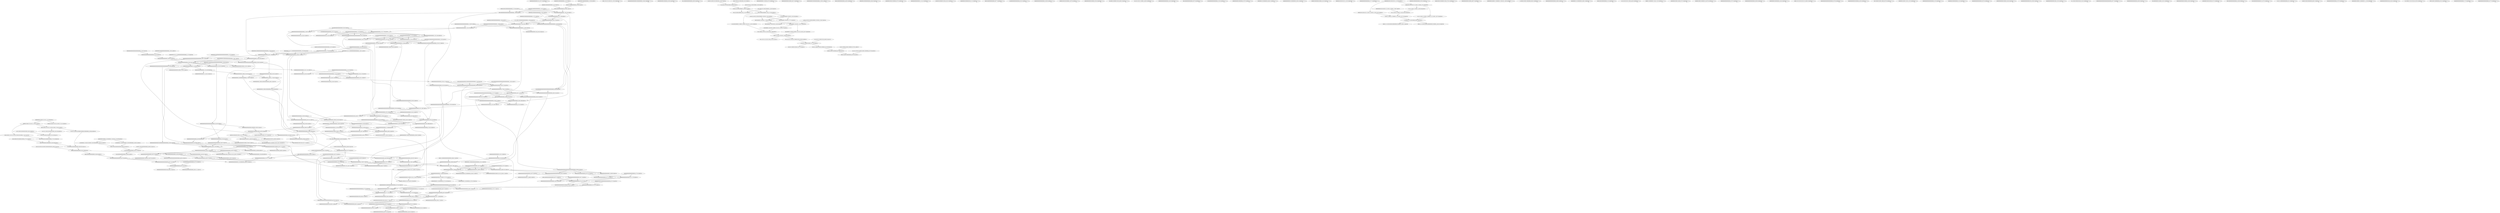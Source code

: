digraph G {
    "00000000000000001101_53-72:18-LEN:20" -> "00000000000000001101_53-72:18-LEN:20";
    "1001010100010010000010000000000000_26-60:20-LEN:34" -> "00000100000000000000_42-61:309-LEN:20";
    "00000000000000000000000_48-71:33-LEN:23" -> "0000000000000000000000000000_53-81:38-LEN:28";
    "00000000000000000000000_48-71:33-LEN:23" -> "000000000000000000000_53-73:1274-LEN:21";
    "000000000000011000000000000000_27-56:270-LEN:30" -> "00110000000000000000000_38-60:290-LEN:23";
    "00000000000000000000_38-57:940-LEN:20" -> "00000000000000000000_39-58:961-LEN:20";
    "00011101101110010101_13-33:19-LEN:20" -> "00011101101110010101_13-33:19-LEN:20";
    "00000000000000000000_37-56:884-LEN:20" -> "00000000000000000000_38-57:940-LEN:20";
    "00000000000000000000_37-56:884-LEN:20" -> "0000000000000000000000000_38-63:34-LEN:25";
    "0010000000000000000000_45-67:20-LEN:22" -> "000000000000000000000000000000_48-78:52-LEN:30";
    "0010000000000000000000_45-67:20-LEN:22" -> "000000000000000000011_48-69:34-LEN:21";
    "000000000100000000000000000000000000_1-37:55-LEN:36" -> "00000000000000000000_19-38:1825-LEN:20";
    "000000000100000000000000000000000000_1-37:55-LEN:36" -> "00000000000000000000000000000000000000_19-57:24-LEN:38";
    "0000000010000000000000000_1-26:22-LEN:25" -> "00100000000000000000000000000000000000_8-46:46-LEN:38";
    "0000000010000000000000000_1-26:22-LEN:25" -> "00100000000000000000_8-27:1183-LEN:20";
    "100000000000000000100000000000_10-39:22-LEN:30" -> "100000000000000000100000000000_10-39:22-LEN:30";
    "000000000110000000000000000000_31-61:19-LEN:30" -> "0000000000000000000000000_42-67:36-LEN:25";
    "00000000000010000000_20-39:24-LEN:20" -> "00000000000010000000_20-39:24-LEN:20";
    "000000000000011000010000000000_26-56:47-LEN:30" -> "001100001000000000000_38-58:329-LEN:21";
    "10000000000000000000_10-29:1407-LEN:20" -> "0000000000000000000000000000_11-39:42-LEN:28";
    "10000000000000000000_10-29:1407-LEN:20" -> "00000000000000000000_11-30:1793-LEN:20";
    "001100000000000000000_38-59:18-LEN:21" -> "001100000000000000000_38-59:18-LEN:21";
    "0000000000000000000000000000_47-75:26-LEN:28" -> "00000000000000000000_57-76:1450-LEN:20";
    "0000000000000000000000000000_47-75:26-LEN:28" -> "00000000000000000000_57-77:107-LEN:20";
    "0101011000010100011000000_53-78:21-LEN:25" -> "10000101000110000000_60-79:395-LEN:20";
    "000000000000011101000_54-75:18-LEN:21" -> "000000000000011101000_54-75:18-LEN:21";
    "00000000000000000000000000000_20-49:27-LEN:29" -> "000000000000000000000_31-52:20-LEN:21";
    "00000000000000000000000000000_20-49:27-LEN:29" -> "00000000000000000000_31-50:1087-LEN:20";
    "0000000100000000000000_2-24:19-LEN:22" -> "00001000000000000000_6-25:951-LEN:20";
    "00000000000000100000_28-47:18-LEN:20" -> "00000000000000100000_28-47:18-LEN:20";
    "100000000000100000000000000_10-36:21-LEN:27" -> "100000000000100000000000000_10-36:21-LEN:27";
    "00010000000000000000000000000000_7-39:50-LEN:32" -> "0000000000000000000000000_20-45:38-LEN:25";
    "00010000000000000000000000000000_7-39:50-LEN:32" -> "0000000000000000000110000_20-45:24-LEN:25";
    "000000000000000000000000000000_20-50:23-LEN:30" -> "00000000000000000000_32-51:1087-LEN:20";
    "00001000000000000000_44-63:18-LEN:20" -> "00001000000000000000_44-63:18-LEN:20";
    "00000000000000000000_33-52:1089-LEN:20" -> "00000000000000000000_34-53:940-LEN:20";
    "00000000000000000000_33-52:1089-LEN:20" -> "00000000000000000001000_34-56:177-LEN:23";
    "00000000010000000000000000000000000000_1-39:40-LEN:38" -> "00000000000000000001_21-40:692-LEN:20";
    "00000000010000000000000000000000000000_1-39:40-LEN:38" -> "00000000000000000000000000000000000000_21-59:40-LEN:38";
    "00000000010000000000000000000000000000_1-39:40-LEN:38" -> "00000000000000000000_21-40:1241-LEN:20";
    "00000000010000000000000000000000000000_1-39:40-LEN:38" -> "000000000000000000010000_21-45:21-LEN:24";
    "0000000010000000000000_26-48:19-LEN:22" -> "0000000010000000000000_26-48:19-LEN:22";
    "000010000000000000000_43-64:36-LEN:21" -> "0010000000000000000000_45-67:64-LEN:22";
    "00000000000000000000000000000000000000_36-74:34-LEN:38" -> "00000000000000000000_56-75:1508-LEN:20";
    "00000000000000000000000000000000000000_36-74:34-LEN:38" -> "0000000000000000000000000_56-81:19-LEN:25";
    "0101100011011000100000011_4-29:19-LEN:25" -> "001101100010000001100_11-32:20-LEN:21";
    "0101100011011000100000011_4-29:19-LEN:25" -> "0011011000100000011100_11-32:335-LEN:22";
    "000101000111011011110010101000_7-36:187-LEN:30" -> "10110111100101010000010000001000000000_18-56:40-LEN:38";
    "000101000111011011110010101000_7-36:187-LEN:30" -> "10110111100101010001001000_18-43:184-LEN:26";
    "1000000001000101000000_53-75:18-LEN:22" -> "1000000001000101000000_53-75:18-LEN:22";
    "00000000000000000000_49-68:1322-LEN:20" -> "00000000000000000001_50-69:30-LEN:20";
    "00000000000000000000_49-68:1322-LEN:20" -> "000000000000000000000_50-70:1275-LEN:21";
    "00000000000000000000_49-68:1322-LEN:20" -> "0000000000000000000000000000000_50-81:43-LEN:31";
    "0000000000000000000000000_35-60:78-LEN:25" -> "00000000000000000001000000_42-67:157-LEN:26";
    "0000000000000000000000000_35-60:78-LEN:25" -> "00000000000000000000_42-61:1197-LEN:20";
    "00000000000000000011_21-41:18-LEN:20" -> "00000000000000000011_21-41:18-LEN:20";
    "000000100000000100010_47-67:225-LEN:21" -> "00001000000001000100_49-68:18-LEN:20";
    "000000100000000100010_47-67:225-LEN:21" -> "00001000000001000101_49-68:204-LEN:20";
    "00000000000000000000_60-79:1123-LEN:20" -> "00000000000000000000_61-81:25-LEN:20";
    "00000000000000000000_60-79:1123-LEN:20" -> "000000000000000000010_61-81:21-LEN:21";
    "00000000000000000000_60-79:1123-LEN:20" -> "00000000000000000000_61-80:1111-LEN:20";
    "010001001000000110010_61-81:18-LEN:21" -> "010001001000000110010_61-81:18-LEN:21";
    "00000000000000000000_19-38:1825-LEN:20" -> "00000000000000000000000000000000000000_20-58:23-LEN:38";
    "00000000000000000000_19-38:1825-LEN:20" -> "00000000000000000000_20-39:1941-LEN:20";
    "00000000000000000000000000000000000000_30-68:23-LEN:38" -> "00000000000000000001_50-69:30-LEN:20";
    "00000000000000000000000000000000000000_30-68:23-LEN:38" -> "000000000000000000000_50-70:1275-LEN:21";
    "00000000000000000000000000000000000000_30-68:23-LEN:38" -> "0000000000000000000000000000000_50-81:43-LEN:31";
    "000000000100000000100_1-21:18-LEN:21" -> "000000000100000000100_1-21:18-LEN:21";
    "00000000000000000001_21-40:692-LEN:20" -> "000000000000000000100000_22-45:22-LEN:24";
    "00000000000000000001_21-40:692-LEN:20" -> "00000000000000000010000000000000000000_22-60:24-LEN:38";
    "00000000000000000001_21-40:692-LEN:20" -> "00000000000000000011_22-41:635-LEN:20";
    "00000000000000000000_47-67:70-LEN:20" -> "000000000000000000000000000000000_48-81:79-LEN:33";
    "00000000000000000000_47-67:70-LEN:20" -> "000000000000000000011101_48-72:23-LEN:24";
    "00000000000000000000_47-67:117-LEN:20" -> "000000000000000000011101000000010_48-81:35-LEN:33";
    "00000000000000000000_47-67:117-LEN:20" -> "000000000000000000000000000_48-75:145-LEN:27";
    "00010100011101101110010101000100100000_7-45:22-LEN:38" -> "00101010001001000000100000_27-52:228-LEN:26";
    "10000000000000000000_42-61:24-LEN:20" -> "00000000000000000000000_43-66:84-LEN:23";
    "10000000000000000000_42-61:24-LEN:20" -> "000000000000000000000_43-63:1128-LEN:21";
    "00000000000000000100000_38-60:211-LEN:23" -> "000000000000010000000000000000000_42-74:215-LEN:33";
    "00010000001110010011_18-37:339-LEN:20" -> "0010000001110010011100001110110111_19-52:274-LEN:34";
    "00010000001110010011_18-37:339-LEN:20" -> "00100000011100100110000111011011101010_19-57:48-LEN:38";
    "000000000000000000000000000_12-39:37-LEN:27" -> "000000000000000000000000000000_20-50:23-LEN:30";
    "000000000000000000000000000_12-39:37-LEN:27" -> "0000000000000000000110_20-42:18-LEN:22";
    "000000100000000000000_4-24:952-LEN:21" -> "00001000000000000000_6-25:951-LEN:20";
    "00000000000000000000_12-31:1793-LEN:20" -> "00000000000000000000000000000000000000_13-51:28-LEN:38";
    "00000000000000000000_12-31:1793-LEN:20" -> "0000000000000000000100_13-34:19-LEN:22";
    "00000000000000000000_12-31:1793-LEN:20" -> "00000000000000000000_13-32:1816-LEN:20";
    "000000000000000000000000000000_11-41:20-LEN:30" -> "00000000000000000000_23-42:1135-LEN:20";
    "000000000000000000000000000000_11-41:20-LEN:30" -> "000000000000000000010_23-43:19-LEN:21";
    "00010000000000000010000000000000000000_7-44:28-LEN:38" -> "00000000000000000000000000000000000000_26-64:38-LEN:38";
    "00010000000000000010000000000000000000_7-44:28-LEN:38" -> "00000000000000000000_26-45:1104-LEN:20";
    "00001000000000000000_58-77:18-LEN:20" -> "00001000000000000000_58-77:18-LEN:20";
    "00000000000000000000_14-33:1817-LEN:20" -> "000000000000000000010000000000000000000_15-53:127-LEN:39";
    "00000000000000000000_14-33:1817-LEN:20" -> "00000000000000000000_15-34:1647-LEN:20";
    "00000000000000000000_14-33:1817-LEN:20" -> "000000000000000000000000_15-39:60-LEN:24";
    "010000000000000000000_61-81:18-LEN:21" -> "010000000000000000000_61-81:18-LEN:21";
    "0000000000000000000000000000000000_20-54:26-LEN:34" -> "00000000000000000000000000000000000000_36-74:34-LEN:38";
    "0000000000000000000000000000000000_20-54:26-LEN:34" -> "00000000000000000000_36-55:898-LEN:20";
    "0000000000000000000000000000000000_20-54:26-LEN:34" -> "000000000000000000010_36-56:186-LEN:21";
    "000000000000000000010000000000000000000_15-53:127-LEN:39" -> "00000000000000000000_35-54:1076-LEN:20";
    "011010011011000100000_6-26:336-LEN:21" -> "1010011011000100000011_8-29:331-LEN:22";
    "000000001000000000000000000_1-28:34-LEN:27" -> "10000000000000000000_10-29:1407-LEN:20";
    "000000001000000000000000000_1-28:34-LEN:27" -> "10000000000000000000000000000000000000_10-48:36-LEN:38";
    "000000000000000000000_18-39:22-LEN:21" -> "000000000000000000000_18-39:22-LEN:21";
    "000000100010010000001_56-76:18-LEN:21" -> "000000100010010000001_56-76:18-LEN:21";
    "1100101101001101000100000011100100_1-35:25-LEN:34" -> "10001000000111001001_17-37:18-LEN:20";
    "1100101101001101000100000011100100_1-35:25-LEN:34" -> "10001000000111001001_17-36:342-LEN:20";
    "00000000000001000000_35-54:18-LEN:20" -> "00000000000001000000_35-54:18-LEN:20";
    "0010000000000000000000_8-30:20-LEN:22" -> "000000000000000000000000000_12-39:37-LEN:27";
    "0010000000000000000000_8-30:20-LEN:22" -> "00000000000000000000_12-31:1793-LEN:20";
    "0000010001000000000000000_1-25:245-LEN:25" -> "00010000000000000000000000000000_7-39:50-LEN:32";
    "0000010001000000000000000_1-25:245-LEN:25" -> "00010000000000000000_7-26:1191-LEN:20";
    "00000000000000000000_18-37:1798-LEN:20" -> "00000000000000000000_19-38:1825-LEN:20";
    "00000000000000000000_18-37:1798-LEN:20" -> "00000000000000000000000000000000000000_19-57:24-LEN:38";
    "1211100011000000000000000000_1-28:194-LEN:28" -> "10000000000000000000_10-29:1407-LEN:20";
    "1211100011000000000000000000_1-28:194-LEN:28" -> "10000000000000000000000000000000000000_10-48:36-LEN:38";
    "00000000000010000000000000000000_42-73:24-LEN:32" -> "000000000000000000010000000_55-81:22-LEN:27";
    "00000000000010000000000000000000_42-73:24-LEN:32" -> "00000000000000000000_55-74:1274-LEN:20";
    "001000011000000110010_60-81:20-LEN:21" -> "001000011000000110010_60-81:20-LEN:21";
    "10000101000110000000_60-79:395-LEN:20" -> "000010100011000000000_61-81:416-LEN:21";
    "00000000000000000000_57-76:1450-LEN:20" -> "00000000000000000000_58-77:1436-LEN:20";
    "00000000000000000000_57-76:1450-LEN:20" -> "00000000000000000000000_58-81:37-LEN:23";
    "01101010111000010100_49-69:18-LEN:20" -> "110101011100001010001_51-71:353-LEN:21";
    "10000000000000000000000000000000000000_10-48:36-LEN:38" -> "00000000000000000000000000000000000000_30-68:23-LEN:38";
    "10000000000000000000000000000000000000_10-48:36-LEN:38" -> "00000000000000000000_30-49:1088-LEN:20";
    "10110111010111100001_45-65:19-LEN:20" -> "10110111010111100001_45-65:19-LEN:20";
    "00000000000000000000000000000000000000_13-51:28-LEN:38" -> "00000000000000000000_33-52:1089-LEN:20";
    "000000000000000000010000000_33-60:23-LEN:27" -> "000000000001000000001000_42-65:226-LEN:24";
    "00000000000000000000_32-51:1087-LEN:20" -> "00000000000000000000_33-52:1089-LEN:20";
    "000000000000000000000_42-63:22-LEN:21" -> "00000000000000000000_45-64:938-LEN:20";
    "000000000000000000000_42-63:22-LEN:21" -> "0000000000000000000000_45-67:52-LEN:22";
    "000000000000000000000_42-63:22-LEN:21" -> "0000000000000000000100011000010110110_45-81:155-LEN:37";
    "00000000000000000000_58-77:1436-LEN:20" -> "0000000000000000000000_59-81:57-LEN:22";
    "00000000000000000000_58-77:1436-LEN:20" -> "00000000000000000001000_59-81:277-LEN:23";
    "00000000000000000000_58-77:1436-LEN:20" -> "00000000000000000000_59-78:1112-LEN:20";
    "00000000000010000000000000000000_48-79:24-LEN:32" -> "00000000000000000000_61-81:25-LEN:20";
    "00000000000010000000000000000000_48-79:24-LEN:32" -> "000000000000000000010_61-81:21-LEN:21";
    "00000000000010000000000000000000_48-79:24-LEN:32" -> "00000000000000000000_61-80:1111-LEN:20";
    "00000000000000000000_29-48:1078-LEN:20" -> "00000000000000000000000000000000000000_30-68:23-LEN:38";
    "00000000000000000000_29-48:1078-LEN:20" -> "00000000000000000000_30-49:1088-LEN:20";
    "000000000110111110000000000000000000_1-37:29-LEN:36" -> "00000000000000000000_18-38:120-LEN:20";
    "00000000000000000000000_16-39:43-LEN:23" -> "0000000000000000000000000000000000_20-54:26-LEN:34";
    "00000000000000000000000_16-39:43-LEN:23" -> "0000000000000000000110000_20-45:22-LEN:25";
    "000000000100000111010000001111001010_1-36:258-LEN:36" -> "10100000011110010100000111001000000000_18-56:31-LEN:38";
    "000000000100000111010000001111001010_1-36:258-LEN:36" -> "101000000111100101010000111001000000000_18-56:222-LEN:39";
    "000010000000000000000000_48-71:19-LEN:24" -> "0000000000000000000000000000_53-81:38-LEN:28";
    "000010000000000000000000_48-71:19-LEN:24" -> "000000000000000000000_53-73:1274-LEN:21";
    "0000000000000000000110000_20-45:83-LEN:25" -> "000000000000011000010000000000_26-56:47-LEN:30";
    "0000000000000000000110000_20-45:83-LEN:25" -> "000000000000011000000000000000_26-56:33-LEN:30";
    "00000000000000000000_18-38:120-LEN:20" -> "00000000000000000000000000000000000000_20-58:23-LEN:38";
    "00000000000000000000_18-38:120-LEN:20" -> "00000000000000000000_20-39:1941-LEN:20";
    "00000000000000000000_48-67:1891-LEN:20" -> "00000000000000000000_49-68:1322-LEN:20";
    "00000000000000000000_48-67:1891-LEN:20" -> "00000000000000000001_49-68:625-LEN:20";
    "00000000000000000000_48-67:1891-LEN:20" -> "00000000000000000001_49-69:22-LEN:20";
    "10000000000000000000_41-61:18-LEN:20" -> "0000000000000000000000_42-64:66-LEN:22";
    "00000000000000000000_23-43:18-LEN:20" -> "00000000000000000000_23-43:18-LEN:20";
    "00101010001001000000100000_27-52:228-LEN:26" -> "00010010000001000000000_34-56:260-LEN:23";
    "00010000000000000000_56-75:18-LEN:20" -> "00010000000000000000_56-75:18-LEN:20";
    "000000000000000000000_50-70:1275-LEN:21" -> "00000000000000000000_52-71:1276-LEN:20";
    "000000000000000000000_50-70:1275-LEN:21" -> "0000000000000000000000000_52-77:22-LEN:25";
    "00000000010000000000000000000000000_1-36:40-LEN:35" -> "00000000000000000000_18-37:1798-LEN:20";
    "00000000010000000000000000000000000_1-36:40-LEN:35" -> "000000000000000000000_18-39:217-LEN:21";
    "001000000000000000000_45-65:575-LEN:21" -> "10000000000000000000_47-67:40-LEN:20";
    "001000000000000000000_45-65:575-LEN:21" -> "10000000000000000000_47-66:572-LEN:20";
    "00000000000000000000000000000000_20-52:131-LEN:32" -> "00000000000000000001000_33-56:32-LEN:23";
    "00000000000000000000000000000000_20-52:131-LEN:32" -> "000000000000000000000_33-54:94-LEN:21";
    "100101010011011000100000_2-26:20-LEN:24" -> "1010011011000100000011_8-29:331-LEN:22";
    "001000000000000000000_13-33:18-LEN:21" -> "001000000000000000000_13-33:18-LEN:21";
    "00000000000000000001000_33-56:32-LEN:23" -> "00000000000000010000000_38-60:210-LEN:23";
    "00000000000000000000000000000000000000_19-57:24-LEN:38" -> "00000000000000000000_39-58:961-LEN:20";
    "00001110010000000000000_38-60:256-LEN:23" -> "11100100000000000000_42-61:276-LEN:20";
    "00000000000000000000000000000000_29-61:29-LEN:32" -> "0000000000000000000000000_42-67:36-LEN:25";
    "110010000000000000000_43-63:267-LEN:21" -> "00100000000000000000_45-65:18-LEN:20";
    "110010000000000000000_43-63:267-LEN:21" -> "001000000000000000000_45-65:575-LEN:21";
    "00000000000000000000000000000_1-29:357-LEN:29" -> "0000000000000000000000000000_11-39:42-LEN:28";
    "00000000000000000000000000000_1-29:357-LEN:29" -> "00000000000000000000_11-30:1793-LEN:20";
    "10100000011110010100000111001000000000_18-56:31-LEN:38" -> "00001110010000000000000_38-60:256-LEN:23";
    "000000000000000000000_18-39:217-LEN:21" -> "0000000000000000000110000_20-45:83-LEN:25";
    "000000000000000000000_18-39:217-LEN:21" -> "00000000000000000000000000000000_20-52:131-LEN:32";
    "00010000000000000000_7-26:1191-LEN:20" -> "00100000000000000000000000000000000000_8-46:46-LEN:38";
    "00010000000000000000_7-26:1191-LEN:20" -> "00100000000000000000_8-27:1183-LEN:20";
    "000000001000000000000_1-22:25-LEN:21" -> "000000100000000000000_4-24:952-LEN:21";
    "10000000000000000000_47-67:40-LEN:20" -> "000000000000000000000000000000000_48-81:79-LEN:33";
    "10000000000000000000_47-67:40-LEN:20" -> "000000000000000000011101_48-72:23-LEN:24";
    "00000100000000000000_42-61:309-LEN:20" -> "000010000000000000000_43-64:36-LEN:21";
    "00000100000000000000_42-61:309-LEN:20" -> "000010000000000000000_43-63:285-LEN:21";
    "00000000000000000000000000_11-37:94-LEN:26" -> "00000000000000000000_18-38:120-LEN:20";
    "000000000000100000000_47-67:23-LEN:21" -> "000000000000100000000_47-67:23-LEN:21";
    "000000001101000000010_60-81:19-LEN:21" -> "000000001101000000010_60-81:19-LEN:21";
    "00000000000000000000000000000_1-30:23-LEN:29" -> "00000000000000000000000000_11-37:94-LEN:26";
    "00000000000000000000_36-55:898-LEN:20" -> "00000000000000000000_37-56:884-LEN:20";
    "00000000000000000000_36-55:898-LEN:20" -> "00000000000000000000000000_37-63:23-LEN:26";
    "000000000000001101000000010_55-81:18-LEN:27" -> "000000000000001101000000010_55-81:18-LEN:27";
    "00000000000000000000_15-34:1647-LEN:20" -> "00000000000000000000000_16-39:43-LEN:23";
    "00000000000000000000_15-34:1647-LEN:20" -> "00000000000000000000_16-35:1625-LEN:20";
    "000000100000000100000_4-24:19-LEN:21" -> "000000100000000100000_4-24:19-LEN:21";
    "00000000000000000001_49-68:625-LEN:20" -> "0000000000000000001101000000010_50-81:22-LEN:31";
    "00000000000000000001_49-68:625-LEN:20" -> "0000000000000000001000010110110_50-81:21-LEN:31";
    "00000000000000000001_49-68:625-LEN:20" -> "00000000000000000011_50-69:584-LEN:20";
    "101000000111100101010000111001000000000_18-56:222-LEN:39" -> "00001110010000000000000_38-60:256-LEN:23";
    "0000000000000000000000000000000_11-42:23-LEN:31" -> "000000000000000000000000000_24-51:18-LEN:27";
    "0000000000000000000000000000000_11-42:23-LEN:31" -> "00000000000000000000_24-43:1130-LEN:20";
    "00000001001001010111_3-23:18-LEN:20" -> "00000001001001010111_3-23:18-LEN:20";
    "0010000001110010011100001110110111_19-52:274-LEN:34" -> "001110000111011011101010_34-57:268-LEN:24";
    "00000000000000000000_51-71:18-LEN:20" -> "00000000000000000000_51-71:18-LEN:20";
    "0000000000000000000000000000_1-29:65-LEN:28" -> "0000000000000000000000000000_11-39:42-LEN:28";
    "0000000000000000000000000000_1-29:65-LEN:28" -> "00000000000000000000_11-30:1793-LEN:20";
    "00000100110010101111100111110001111100_5-43:25-LEN:38" -> "110011111000111110000011111101001_25-57:205-LEN:33";
    "000000010000000000000_35-55:18-LEN:21" -> "000000010000000000000_35-55:18-LEN:21";
    "00000000000000000000_39-58:961-LEN:20" -> "00000000000000000000_40-59:956-LEN:20";
    "00000000000000000000_39-58:961-LEN:20" -> "00000000000000000000000000_40-66:34-LEN:26";
    "00000000000000000000_13-32:1816-LEN:20" -> "00000000000000000000_14-33:1817-LEN:20";
    "00000000000000000000_13-32:1816-LEN:20" -> "000000000000000000000000000_14-41:21-LEN:27";
    "00000000000000000000_13-32:1816-LEN:20" -> "00000000000000000001_14-33:18-LEN:20";
    "0000000000000000000000000000_11-39:42-LEN:28" -> "00000000000000000000000000000_20-49:27-LEN:29";
    "0000000000000000000000000000_11-39:42-LEN:28" -> "00000000000000000001100_20-43:20-LEN:23";
    "1011011101010110000101000110000000_45-79:20-LEN:34" -> "000010100011000000000_61-81:416-LEN:21";
    "10110001000000111000011100001110110111_14-52:19-LEN:38" -> "001110000111011011101010_34-57:268-LEN:24";
    "00001000000001000101_49-68:204-LEN:20" -> "000100000000100010100_50-71:18-LEN:21";
    "00001000000001000101_49-68:204-LEN:20" -> "00010000000010001011000000110010_50-81:186-LEN:32";
    "000000000000000000010_35-56:28-LEN:21" -> "00000000000000000100000_38-60:211-LEN:23";
    "000000000000000000000000_15-39:60-LEN:24" -> "000000000000000000000000000000000_20-53:45-LEN:33";
    "000000000000000000000000_15-39:60-LEN:24" -> "0000000000000000000110000_20-45:20-LEN:25";
    "000100000000000000000000_7-31:29-LEN:24" -> "00000000000000000000000000000000000000_13-51:28-LEN:38";
    "000100000000000000000000_7-31:29-LEN:24" -> "0000000000000000000100_13-34:19-LEN:22";
    "000100000000000000000000_7-31:29-LEN:24" -> "00000000000000000000_13-32:1816-LEN:20";
    "00000000000000000000_27-46:1114-LEN:20" -> "00000000000000000000_28-47:1104-LEN:20";
    "00000000000000000000_27-46:1114-LEN:20" -> "000000000000000000000000000000000_28-61:42-LEN:33";
    "00000000000011000010000000000_28-56:300-LEN:29" -> "001100001000000000000_38-58:329-LEN:21";
    "000001000101000000110010_57-81:19-LEN:24" -> "000001000101000000110010_57-81:19-LEN:24";
    "00000000000000100000_48-67:23-LEN:20" -> "00000000000000100000_48-67:23-LEN:20";
    "1011000100000011100100_14-35:333-LEN:22" -> "10001000000111001001_17-37:18-LEN:20";
    "1011000100000011100100_14-35:333-LEN:22" -> "10001000000111001001_17-36:342-LEN:20";
    "00000000010000011110000001111001010_1-36:25-LEN:35" -> "00000000010000011110000001111001010_1-36:25-LEN:35";
    "11100001010001100000000_58-81:19-LEN:23" -> "11100001010001100000000_58-81:19-LEN:23";
    "00000000000000000000_52-71:1276-LEN:20" -> "0000000000000000000000000000_53-81:38-LEN:28";
    "00000000000000000000_52-71:1276-LEN:20" -> "000000000000000000000_53-73:1274-LEN:21";
    "00000000010100011101101_1-23:239-LEN:23" -> "000001010001110110111_5-25:214-LEN:21";
    "00000000010100011101101_1-23:239-LEN:23" -> "00000101000111011011100101_5-31:20-LEN:26";
    "000000000000000000000_59-80:19-LEN:21" -> "000000000000000000000_59-80:19-LEN:21";
    "00100000011100100110000111011011101010_19-57:48-LEN:38" -> "000011101101110101011_39-59:316-LEN:21";
    "000001010001110110111_5-25:214-LEN:21" -> "000101000111011011110010101000_7-36:187-LEN:30";
    "000001010001110110111_5-25:214-LEN:21" -> "00010100011101101110010101000100100000_7-45:22-LEN:38";
    "000000000000000000000000000000000_20-53:45-LEN:33" -> "00000000000000000000_35-54:1076-LEN:20";
    "00000000100000000000000000_1-27:21-LEN:26" -> "01000000000000000000_9-28:1178-LEN:20";
    "00000000000000000000_22-41:1141-LEN:20" -> "00000000000000000000_23-42:1135-LEN:20";
    "00000000000000000000_22-41:1141-LEN:20" -> "000000000000000000010_23-43:19-LEN:21";
    "11100000111111010010000_39-61:249-LEN:23" -> "00001111110100100001000000000101000001_43-81:31-LEN:38";
    "11100000111111010010000_39-61:249-LEN:23" -> "000011111101001000001000000000101000001_43-81:233-LEN:39";
    "00000000011101000000010_58-81:18-LEN:23" -> "00000000011101000000010_58-81:18-LEN:23";
    "00000000011011110000000000000000000_1-36:21-LEN:35" -> "00000000000000000000_18-37:1798-LEN:20";
    "00000000011011110000000000000000000_1-36:21-LEN:35" -> "000000000000000000000_18-39:217-LEN:21";
    "00001000100000000000_2-22:18-LEN:20" -> "00001000100000000000_2-22:18-LEN:20";
    "0000000000000000000000_42-64:66-LEN:22" -> "000000000000000000000_45-66:82-LEN:21";
    "000000000000000000000000000000_48-78:52-LEN:30" -> "00000000000000000000_60-79:1123-LEN:20";
    "000000000000000000000000000000_48-78:52-LEN:30" -> "000000000000000000000_60-81:24-LEN:21";
    "000000000000000000000000000000_48-78:52-LEN:30" -> "0000000000000000000100_60-81:24-LEN:22";
    "11011100101010001001000_20-43:18-LEN:23" -> "110010101000100100000_25-45:199-LEN:21";
    "00000000000000010000000_38-60:210-LEN:23" -> "000000000001000000001000_42-65:226-LEN:24";
    "00000000000000000000_47-67:58-LEN:20" -> "000000000000000000000000000000_48-78:52-LEN:30";
    "00000000000000000000_47-67:58-LEN:20" -> "000000000000000000011_48-69:34-LEN:21";
    "11011010101010111000_44-63:18-LEN:20" -> "11011010101010111000_44-63:18-LEN:20";
    "0000000000000000000000000_42-67:24-LEN:25" -> "00000000000000000000000_48-71:33-LEN:23";
    "0000000000000000000000000_42-67:24-LEN:25" -> "000000000000000000011_48-69:19-LEN:21";
    "00001110000000000000000000_38-64:21-LEN:26" -> "000000000000000000000_45-66:82-LEN:21";
    "000001001100101011111100111110001_5-37:183-LEN:33" -> "10111111001111100011_19-38:164-LEN:20";
    "000001001100101011111100111110001_5-37:183-LEN:33" -> "10111111001111100011110000011111101001_19-57:36-LEN:38";
    "0010000000000000000000_11-32:22-LEN:22" -> "00000000000000000000_14-33:1817-LEN:20";
    "0010000000000000000000_11-32:22-LEN:22" -> "000000000000000000000000000_14-41:21-LEN:27";
    "0010000000000000000000_11-32:22-LEN:22" -> "00000000000000000001_14-33:18-LEN:20";
    "1100001000000000000000_40-61:314-LEN:22" -> "00010000000000000000000_43-66:32-LEN:23";
    "1100001000000000000000_40-61:314-LEN:22" -> "00010000000000000000000_43-65:307-LEN:23";
    "00000000000010000001100001011011_49-80:125-LEN:32" -> "00000011000010110110_62-81:353-LEN:20";
    "00000000000000000000_41-60:982-LEN:20" -> "00000000000000000001000000_42-67:157-LEN:26";
    "00000000000000000000_41-60:982-LEN:20" -> "00000000000000000000_42-61:1197-LEN:20";
    "00000000000000000110000_23-45:616-LEN:23" -> "000000000000011000000000000000_27-56:270-LEN:30";
    "00000000000000000110000_23-45:616-LEN:23" -> "00000000000001100001_27-46:325-LEN:20";
    "00000000000000000000_11-30:1793-LEN:20" -> "000000000000000000000000000_12-39:37-LEN:27";
    "00000000000000000000_11-30:1793-LEN:20" -> "00000000000000000000_12-31:1793-LEN:20";
    "0010000000000000000000_53-75:19-LEN:22" -> "000000000000000000000_56-77:154-LEN:21";
    "0000000000000000000000000_20-45:38-LEN:25" -> "00000000000000000000_27-46:1114-LEN:20";
    "0000000000000000000000000_20-45:38-LEN:25" -> "00000000000000000000000000000000000000_27-65:28-LEN:38";
    "00010010000001000000000_34-56:260-LEN:23" -> "00100000010000000000000_38-60:295-LEN:23";
    "0000000000000000000000000_42-67:36-LEN:25" -> "00000000000000000000_49-68:1322-LEN:20";
    "0000000000000000000000000_42-67:36-LEN:25" -> "00000000000000000001_49-68:625-LEN:20";
    "0000000000000000000000000_42-67:36-LEN:25" -> "00000000000000000001_49-69:22-LEN:20";
    "0000000000000000000000000_38-63:34-LEN:25" -> "00000000000000000001_44-64:18-LEN:20";
    "0000000000000000000000000_38-63:34-LEN:25" -> "000000000000000000000_44-65:18-LEN:21";
    "000001110000000111100_11-32:18-LEN:21" -> "000001110000000111100_11-32:18-LEN:21";
    "10000000010000110000_53-73:18-LEN:20" -> "10000000010000110000_53-73:18-LEN:20";
    "0000001000011000000110_56-78:19-LEN:22" -> "0000001000011000000110_56-78:19-LEN:22";
    "00000000000000000000_18-39:20-LEN:20" -> "0000000000000000000110000_20-45:83-LEN:25";
    "00000000000000000000_18-39:20-LEN:20" -> "00000000000000000000000000000000_20-52:131-LEN:32";
    "01000000000000000000_45-65:20-LEN:20" -> "10000000000000000000_47-67:40-LEN:20";
    "01000000000000000000_45-65:20-LEN:20" -> "10000000000000000000_47-66:572-LEN:20";
    "10110111100101010000010000001000000000_18-56:40-LEN:38" -> "00100000010000000000000_38-60:295-LEN:23";
    "00000000000000000000_28-47:1104-LEN:20" -> "000000000000000000010000_29-52:18-LEN:24";
    "00000000000000000000_28-47:1104-LEN:20" -> "00000000000000000000_29-48:1078-LEN:20";
    "00000000000000000000_28-47:1104-LEN:20" -> "00000000000000000000000000000000_29-61:29-LEN:32";
    "11100100000000000000_42-61:276-LEN:20" -> "110010000000000000000_43-63:267-LEN:21";
    "11100100000000000000_42-61:276-LEN:20" -> "110010000000000000000_43-64:24-LEN:21";
    "00000000000000000000000000000000000000_20-58:23-LEN:38" -> "00000000000000000000_40-59:956-LEN:20";
    "00000000000000000000000000000000000000_20-58:23-LEN:38" -> "00000000000000000000000000_40-66:34-LEN:26";
    "000000000000000000010_36-56:186-LEN:21" -> "00000000000000000100000_38-60:211-LEN:23";
    "00000000000000000000_16-35:1625-LEN:20" -> "00000000000000000000_17-36:1636-LEN:20";
    "00000000000000000000_34-53:940-LEN:20" -> "00000000000000000000_35-54:1076-LEN:20";
    "00000000000000000000000_43-66:84-LEN:23" -> "00000000000000000000_47-67:117-LEN:20";
    "110010110100110110001000_1-24:307-LEN:24" -> "011010011011000100000_6-26:336-LEN:21";
    "00000000000000000000_40-59:956-LEN:20" -> "00000000000000000000_41-60:982-LEN:20";
    "00000000000000000000_59-78:1112-LEN:20" -> "00000000000000000000_60-79:1123-LEN:20";
    "00000000000000000000_59-78:1112-LEN:20" -> "000000000000000000000_60-81:24-LEN:21";
    "00000000000000000000_59-78:1112-LEN:20" -> "0000000000000000000100_60-81:24-LEN:22";
    "0010100001001000000100000_27-52:19-LEN:25" -> "00010010000001000000000_34-56:260-LEN:23";
    "00000000000000000000_46-65:963-LEN:20" -> "00000000000000000000_47-67:70-LEN:20";
    "00000000000000000000_46-65:963-LEN:20" -> "00000000000000000000_47-66:1248-LEN:20";
    "0011011000100000011100_11-32:335-LEN:22" -> "10110001000000111000011100001110110111_14-52:19-LEN:38";
    "0011011000100000011100_11-32:335-LEN:22" -> "1011000100000011100100_14-35:333-LEN:22";
    "00000000000000000000000000_40-66:34-LEN:26" -> "00000000000000000000_47-67:58-LEN:20";
    "00000000000000000000000_47-70:23-LEN:23" -> "00000000000000000000_52-71:1276-LEN:20";
    "00000000000000000000000_47-70:23-LEN:23" -> "0000000000000000000000000_52-77:22-LEN:25";
    "00000000000000000000_61-80:1111-LEN:20" -> "00000000000000000000_62-81:1103-LEN:20";
    "00000000000000000000_61-80:1111-LEN:20" -> "00000000000000000001_62-81:20-LEN:20";
    "000000000000000000000000000000000000_11-47:21-LEN:36" -> "000000000000000000010000_29-52:18-LEN:24";
    "000000000000000000000000000000000000_11-47:21-LEN:36" -> "00000000000000000000_29-48:1078-LEN:20";
    "000000000000000000000000000000000000_11-47:21-LEN:36" -> "00000000000000000000000000000000_29-61:29-LEN:32";
    "000000001000000000000000_1-25:31-LEN:24" -> "00010000000000000000000000000000_7-39:50-LEN:32";
    "000000001000000000000000_1-25:31-LEN:24" -> "00010000000000000000_7-26:1191-LEN:20";
    "00000000000000000000_47-67:19-LEN:20" -> "00000000000000000000_47-67:19-LEN:20";
    "00000000000000000000_38-58:18-LEN:20" -> "00000000000000000000_38-58:18-LEN:20";
    "00000000001000000000_24-44:18-LEN:20" -> "00000000001000000000_24-44:18-LEN:20";
    "00000000000000000000000000000000000000_21-59:40-LEN:38" -> "00000000000000000000_41-60:982-LEN:20";
    "00001110110101010101110_39-61:20-LEN:23" -> "00001110110101010101110_39-61:20-LEN:23";
    "00100000000000000000000000000000000000_8-46:46-LEN:38" -> "00000000000000000000_28-47:1104-LEN:20";
    "00100000000000000000000000000000000000_8-46:46-LEN:38" -> "000000000000000000000000000000000_28-61:42-LEN:33";
    "00000000000000000000_23-42:1135-LEN:20" -> "000000000000000000000000000_24-51:18-LEN:27";
    "00000000000000000000_23-42:1135-LEN:20" -> "00000000000000000000_24-43:1130-LEN:20";
    "110010000000000000000_43-64:24-LEN:21" -> "0010000000000000000000_45-67:64-LEN:22";
    "00110000000000000000000_38-60:290-LEN:23" -> "00000000000000000001000000_42-67:157-LEN:26";
    "00110000000000000000000_38-60:290-LEN:23" -> "00000000000000000000_42-61:1197-LEN:20";
    "0000000000000000000000000000_48-76:28-LEN:28" -> "00000000000000000000_58-77:1436-LEN:20";
    "0000000000000000000000000000_48-76:28-LEN:28" -> "00000000000000000000000_58-81:37-LEN:23";
    "0000000000000000000000_30-52:18-LEN:22" -> "00000000000000000000_34-53:940-LEN:20";
    "0000000000000000000000_30-52:18-LEN:22" -> "00000000000000000001000_34-56:177-LEN:23";
    "0000000000000000000000000_53-78:19-LEN:25" -> "0000000000000000000000000_53-78:19-LEN:25";
    "01000000000000000000_9-28:1178-LEN:20" -> "10000000000000000000_10-29:1407-LEN:20";
    "01000000000000000000_9-28:1178-LEN:20" -> "10000000000000000000000000000000000000_10-48:36-LEN:38";
    "0000000000000010000000_42-63:18-LEN:22" -> "0000000000000010000000_42-63:18-LEN:22";
    "000000000000000000000_53-73:1274-LEN:21" -> "000000000000000000010000000_55-81:22-LEN:27";
    "000000000000000000000_53-73:1274-LEN:21" -> "00000000000000000000_55-74:1274-LEN:20";
    "000000000000000000000_45-66:82-LEN:21" -> "00000000000000000000000_48-71:20-LEN:23";
    "000000000000000000000_45-66:82-LEN:21" -> "00000000000000000000_48-67:1891-LEN:20";
    "00000000000000000010000000000000000000_22-60:24-LEN:38" -> "00000000000000000001000000_42-67:157-LEN:26";
    "00000000000000000010000000000000000000_22-60:24-LEN:38" -> "00000000000000000000_42-61:1197-LEN:20";
    "00000000000000000000_55-74:1274-LEN:20" -> "00000000000000000000_56-75:1508-LEN:20";
    "00000000000000000000_55-74:1274-LEN:20" -> "0000000000000000000000000_56-81:19-LEN:25";
    "100110000101000110000_56-76:18-LEN:21" -> "100110000101000110000_56-76:18-LEN:21";
    "00000000000000000000_47-67:27-LEN:20" -> "0000000000000000000000000000_48-76:28-LEN:28";
    "00000000010011001010111_1-23:230-LEN:23" -> "00000100110010101111100111110001111100_5-43:25-LEN:38";
    "00000000010011001010111_1-23:230-LEN:23" -> "000001001100101011111100111110001_5-37:183-LEN:33";
    "00000000000000000000_47-66:1248-LEN:20" -> "00000000000000000000000_48-71:20-LEN:23";
    "00000000000000000000_47-66:1248-LEN:20" -> "00000000000000000000_48-67:1891-LEN:20";
    "00000000000000000000_35-54:1076-LEN:20" -> "00000000000000000000000000000000000000_36-74:34-LEN:38";
    "00000000000000000000_35-54:1076-LEN:20" -> "00000000000000000000_36-55:898-LEN:20";
    "00000000000000000000_35-54:1076-LEN:20" -> "000000000000000000010_36-56:186-LEN:21";
    "00000000000000000000_31-50:1087-LEN:20" -> "00000000000000000000_32-51:1087-LEN:20";
    "00000001010001110101_3-23:18-LEN:20" -> "00000001010001110101_3-23:18-LEN:20";
    "00000000000000000000000_2-25:18-LEN:23" -> "00000000000000000000000_2-25:18-LEN:23";
    "10110111100101010001001000_18-43:184-LEN:26" -> "110010101000100100000_25-45:199-LEN:21";
    "00000000100000000000_2-22:18-LEN:20" -> "00000000100000000000_2-22:18-LEN:20";
    "11000010000000000000000000_40-66:20-LEN:26" -> "00000000000000000000_47-67:58-LEN:20";
    "110011111000111110000011111101001_25-57:205-LEN:33" -> "11100000111111010010000_39-61:249-LEN:23";
    "000000000000000000000_33-54:94-LEN:21" -> "000000000000000000010_35-56:28-LEN:21";
    "000000000000000000000_33-54:94-LEN:21" -> "000000000000000000000_35-56:80-LEN:21";
    "00000000000000000000_56-76:18-LEN:20" -> "00000000000000000000_56-76:18-LEN:20";
    "00000000000000100000_20-40:20-LEN:20" -> "00000000000000100000_20-40:20-LEN:20";
    "000000000000000000100_19-39:22-LEN:21" -> "000000000000000000100_19-39:22-LEN:21";
    "000000000000000001000_13-33:18-LEN:21" -> "000000000000000001000_13-33:18-LEN:21";
    "00000000000000000000_45-64:938-LEN:20" -> "00000000000000000000_46-65:963-LEN:20";
    "000000000001000000001000_42-65:226-LEN:24" -> "000000100000000100010_47-67:225-LEN:21";
    "000000000001000000001000_42-65:226-LEN:24" -> "00000010000000010000_47-67:18-LEN:20";
    "00001000000000000000_6-25:951-LEN:20" -> "00010000000000000000000000000000_7-39:50-LEN:32";
    "00001000000000000000_6-25:951-LEN:20" -> "00010000000000000000_7-26:1191-LEN:20";
    "01111001010000100100_22-42:18-LEN:20" -> "01111001010000100100_22-42:18-LEN:20";
    "00000000000000000000_57-77:107-LEN:20" -> "00000000000000000001000_58-81:22-LEN:23";
    "00000000000000000000_57-77:107-LEN:20" -> "00000000000000000000000_58-81:80-LEN:23";
    "10001000000111001001_17-36:342-LEN:20" -> "00010000001110010011_18-37:339-LEN:20";
    "10001000000111001001_17-36:342-LEN:20" -> "000100000011100100100_18-39:26-LEN:21";
    "000011101101110101011_39-59:316-LEN:21" -> "0011101101110101011000_41-63:20-LEN:22";
    "000011101101110101011_39-59:316-LEN:21" -> "00111011011101010111000010100_41-69:314-LEN:29";
    "0000000000000000011101000_51-75:274-LEN:25" -> "000000000001110100000010_57-81:20-LEN:24";
    "0000000000000000011101000_51-75:274-LEN:25" -> "0000000000011101000000010_57-81:263-LEN:25";
    "00100000000000000000_8-27:1183-LEN:20" -> "01000000000000000000_9-28:1178-LEN:20";
    "0000000000000000000000000000000_46-77:23-LEN:31" -> "0000000000000000000000000000000_46-77:23-LEN:31";
    "00010000000000000000000_43-66:32-LEN:23" -> "00000000000000000000_47-67:117-LEN:20";
    "00000000000000000001000000_42-67:157-LEN:26" -> "00000000000010000000_49-68:23-LEN:20";
    "00000000000000000001000000_42-67:157-LEN:26" -> "00000000000010000001100001011011_49-80:125-LEN:32";
    "000000000000000000000_38-59:18-LEN:21" -> "000000000000000000000_38-59:18-LEN:21";
    "00000000000000000001000_34-56:177-LEN:23" -> "00000000000000010000000_38-60:210-LEN:23";
    "00100000000010100001_61-81:19-LEN:20" -> "00100000000010100001_61-81:19-LEN:20";
    "1010011011000100000011_8-29:331-LEN:22" -> "001101100010000001100_11-32:20-LEN:21";
    "1010011011000100000011_8-29:331-LEN:22" -> "0011011000100000011100_11-32:335-LEN:22";
    "01010111000010100011000000_53-78:356-LEN:26" -> "10000101000110000000_60-79:395-LEN:20";
    "00000000000000000000_30-49:1088-LEN:20" -> "000000000000000000000_31-52:20-LEN:21";
    "00000000000000000000_30-49:1088-LEN:20" -> "00000000000000000000_31-50:1087-LEN:20";
    "000000000000000000000000000000000_28-61:42-LEN:33" -> "0000000000000000000000_42-64:66-LEN:22";
    "010000000000000000000_46-67:19-LEN:21" -> "0000000000000000000000000000_48-76:28-LEN:28";
    "00010000000000000000000_43-65:307-LEN:23" -> "00000000000000000000_47-67:70-LEN:20";
    "00010000000000000000000_43-65:307-LEN:23" -> "00000000000000000000_47-66:1248-LEN:20";
    "00000000010000000000000000000_1-30:51-LEN:29" -> "00000000000000000000000000_11-37:94-LEN:26";
    "0000000000000000000110000_20-45:24-LEN:25" -> "000000000000011000000000000000_27-56:270-LEN:30";
    "0000000000000000000110000_20-45:24-LEN:25" -> "00000000000001100001_27-46:325-LEN:20";
    "00000000000000000000_20-39:1941-LEN:20" -> "00000000000000000001_21-40:692-LEN:20";
    "00000000000000000000_20-39:1941-LEN:20" -> "00000000000000000000000000000000000000_21-59:40-LEN:38";
    "00000000000000000000_20-39:1941-LEN:20" -> "00000000000000000000_21-40:1241-LEN:20";
    "00000000000000000000_20-39:1941-LEN:20" -> "000000000000000000010000_21-45:21-LEN:24";
    "00000000000000000000_56-75:1508-LEN:20" -> "00000000000000000000_57-76:1450-LEN:20";
    "00000000000000000000_56-75:1508-LEN:20" -> "00000000000000000000_57-77:107-LEN:20";
    "0000000000000000000000_45-67:52-LEN:22" -> "000000000000000000000000000000000_48-81:40-LEN:33";
    "0000000000000000000000_45-67:52-LEN:22" -> "0000000000000000000110000101_48-76:23-LEN:28";
    "000000000000000000000_56-77:154-LEN:21" -> "00000000000000000000000_58-81:111-LEN:23";
    "000000000000000000000_56-77:154-LEN:21" -> "00000000000000000001000_58-81:35-LEN:23";
    "0000000000000001000000_18-39:19-LEN:22" -> "0000000000000001000000_18-39:19-LEN:22";
    "00000000000000000011_22-41:635-LEN:20" -> "00000000000000000111_23-42:18-LEN:20";
    "00000000000000000011_22-41:635-LEN:20" -> "00000000000000000110000_23-45:616-LEN:23";
    "000000000000000000000_33-54:83-LEN:21" -> "0000000000000000000000000_35-60:78-LEN:25";
    "000000000000000000000_33-54:83-LEN:21" -> "0000000000000000000100000_35-60:22-LEN:25";
    "10000000010001001000_53-72:18-LEN:20" -> "10000000010001001000_53-72:18-LEN:20";
    "1001011010011010001000000111001001_2-36:22-LEN:34" -> "00010000001110010011_18-37:339-LEN:20";
    "1001011010011010001000000111001001_2-36:22-LEN:34" -> "000100000011100100100_18-39:26-LEN:21";
    "00000000000000000000000000000000000000_26-64:38-LEN:38" -> "00000000000000000000_46-65:963-LEN:20";
    "000100000000000000000_19-39:20-LEN:21" -> "000100000000000000000_19-39:20-LEN:21";
    "00000000000000000000_24-43:1130-LEN:20" -> "000000000000000000000_25-46:19-LEN:21";
    "00000000000000000000_24-43:1130-LEN:20" -> "00000000000000000000_25-44:1113-LEN:20";
    "10111111001111100011_19-38:164-LEN:20" -> "011111100111110001111100_20-43:180-LEN:24";
    "001000000000000000101_55-75:18-LEN:21" -> "001000000000000000101_55-75:18-LEN:21";
    "000010000000000000000_43-63:285-LEN:21" -> "00100000000000000000_45-65:18-LEN:20";
    "000010000000000000000_43-63:285-LEN:21" -> "001000000000000000000_45-65:575-LEN:21";
    "10000000000000000000_47-66:572-LEN:20" -> "00000000000000000000000_48-71:20-LEN:23";
    "10000000000000000000_47-66:572-LEN:20" -> "00000000000000000000_48-67:1891-LEN:20";
    "0000000001001100100111111001111100011_1-38:27-LEN:37" -> "011111100111110001111100_20-43:180-LEN:24";
    "110010101000100100000_25-45:199-LEN:21" -> "00101010001001000000100000_27-52:228-LEN:26";
    "000000000110111110000000000000000000_1-36:258-LEN:36" -> "00000000000000000000_18-37:1798-LEN:20";
    "000000000110111110000000000000000000_1-36:258-LEN:36" -> "000000000000000000000_18-39:217-LEN:21";
    "0000000001000000000000_1-22:922-LEN:22" -> "000000100000000000000_4-24:952-LEN:21";
    "0000001000000000000000000000000_4-35:19-LEN:31" -> "00000000000000000000_17-36:1636-LEN:20";
    "000000000000000000000_35-56:80-LEN:21" -> "00000000000000000000_38-57:940-LEN:20";
    "000000000000000000000_35-56:80-LEN:21" -> "0000000000000000000000000_38-63:34-LEN:25";
    "00000000000001100001_27-46:325-LEN:20" -> "00000000000011000010000000000_28-56:300-LEN:29";
    "00000000000001100001_27-46:325-LEN:20" -> "000000000000110000100000000000000_28-61:20-LEN:33";
    "00000000000000000000_21-40:1241-LEN:20" -> "00000000000000000000_22-41:1141-LEN:20";
    "00000000000000000000_21-40:1241-LEN:20" -> "000000000000000000000000000000_22-52:97-LEN:30";
    "00000000000000000000_17-36:1636-LEN:20" -> "00000000000000000000_18-37:1798-LEN:20";
    "00000000000000000000_17-36:1636-LEN:20" -> "000000000000000000000_18-39:217-LEN:21";
    "000000000000000001100001011011_51-80:276-LEN:30" -> "00000011000010110110_62-81:353-LEN:20";
    "0110111100000000000000_9-31:18-LEN:22" -> "0110111100000000000000_9-31:18-LEN:22";
    "00010000000010000000000000000000_7-38:27-LEN:32" -> "00000000000000000000000000000000000000_20-58:23-LEN:38";
    "00010000000010000000000000000000_7-38:27-LEN:32" -> "00000000000000000000_20-39:1941-LEN:20";
    "100001010001000000000_60-81:19-LEN:21" -> "100001010001000000000_60-81:19-LEN:21";
    "000000000000000000000000000000_22-52:97-LEN:30" -> "000000000000000000010000000_33-60:23-LEN:27";
    "000000000000000000000000000000_22-52:97-LEN:30" -> "000000000000000000000_33-54:83-LEN:21";
    "00000000000000000000_47-67:20-LEN:20" -> "00000000000000000000_47-67:20-LEN:20";
    "000000000000000000000_11-32:20-LEN:21" -> "00000000000000000000_14-33:1817-LEN:20";
    "000000000000000000000_11-32:20-LEN:21" -> "000000000000000000000000000_14-41:21-LEN:27";
    "000000000000000000000_11-32:20-LEN:21" -> "00000000000000000001_14-33:18-LEN:20";
    "0000000001000001110000000111_1-29:19-LEN:28" -> "0000000001000001110000000111_1-29:19-LEN:28";
    "00000000000000001000_26-45:18-LEN:20" -> "00000000000000001000_26-45:18-LEN:20";
    "010000000000000000000_47-67:29-LEN:21" -> "00000000000000000000_49-68:1322-LEN:20";
    "010000000000000000000_47-67:29-LEN:21" -> "00000000000000000001_49-68:625-LEN:20";
    "010000000000000000000_47-67:29-LEN:21" -> "00000000000000000001_49-69:22-LEN:20";
    "00000000000000000000_42-61:1197-LEN:20" -> "00000000000000000000000_43-66:84-LEN:23";
    "00000000000000000000_42-61:1197-LEN:20" -> "000000000000000000000_43-63:1128-LEN:21";
    "011111100111110001111100_20-43:180-LEN:24" -> "110011111000111110000011111101001_25-57:205-LEN:33";
    "011100001110110101010_35-55:18-LEN:21" -> "011100001110110101010_35-55:18-LEN:21";
    "00000000010000000000000000000_47-75:23-LEN:29" -> "00000000000000000000_57-76:1450-LEN:20";
    "00000000010000000000000000000_47-75:23-LEN:29" -> "00000000000000000000_57-77:107-LEN:20";
    "000000000000000000000000000_48-75:145-LEN:27" -> "000000000000000000000_56-77:154-LEN:21";
    "00010100011000000000_61-81:19-LEN:20" -> "00010100011000000000_61-81:19-LEN:20";
    "00000000000000000000_25-44:1113-LEN:20" -> "00000000000000000000000000000000000000_26-64:38-LEN:38";
    "00000000000000000000_25-44:1113-LEN:20" -> "00000000000000000000_26-45:1104-LEN:20";
    "001110000111011011101010_34-57:268-LEN:24" -> "000011101101110101011_39-59:316-LEN:21";
    "00000000000000000011_50-69:584-LEN:20" -> "0000000000000000011101000_51-75:274-LEN:25";
    "00000000000000000011_50-69:584-LEN:20" -> "000000000000000001100001011011_51-80:276-LEN:30";
    "00000000000000000000_7-27:18-LEN:20" -> "00000000000000000000_7-27:18-LEN:20";
    "000000000000011000000000000000_26-56:33-LEN:30" -> "00110000000000000000000_38-60:290-LEN:23";
    "00111011011101010111000010100_41-69:314-LEN:29" -> "110101011100001010001_51-71:353-LEN:21";
    "0000000000000000000000_55-77:20-LEN:22" -> "0000000000000000000000_55-77:20-LEN:22";
    "00100000010000000000000_38-60:295-LEN:23" -> "00000100000000000000_42-61:309-LEN:20";
    "000000000000000000000_43-63:1128-LEN:21" -> "00000000000000000000_45-64:938-LEN:20";
    "000000000000000000000_43-63:1128-LEN:21" -> "0000000000000000000000_45-67:52-LEN:22";
    "000000000000000000000_43-63:1128-LEN:21" -> "0000000000000000000100011000010110110_45-81:155-LEN:37";
    "000110100110110001000_3-24:19-LEN:21" -> "011010011011000100000_6-26:336-LEN:21";
    "010001110010000000000000_36-60:23-LEN:24" -> "11100100000000000000_42-61:276-LEN:20";
    "00000000010000000000000000000000_1-33:24-LEN:32" -> "000000000000000000010000000000000000000_15-53:127-LEN:39";
    "00000000010000000000000000000000_1-33:24-LEN:32" -> "00000000000000000000_15-34:1647-LEN:20";
    "00000000010000000000000000000000_1-33:24-LEN:32" -> "000000000000000000000000_15-39:60-LEN:24";
    "0001000000000000000000000000000000000_7-44:32-LEN:37" -> "00000000000000000000000000000000000000_26-64:38-LEN:38";
    "0001000000000000000000000000000000000_7-44:32-LEN:37" -> "00000000000000000000_26-45:1104-LEN:20";
    "0010000000000000000000_45-67:64-LEN:22" -> "000000000000000000011101000000010_48-81:35-LEN:33";
    "0010000000000000000000_45-67:64-LEN:22" -> "000000000000000000000000000_48-75:145-LEN:27";
    "110101011100001010001_51-71:353-LEN:21" -> "01010111000010100010_53-73:18-LEN:20";
    "110101011100001010001_51-71:353-LEN:21" -> "01010111000010100011000000_53-78:356-LEN:26";
    "1010000000000000000000_10-31:23-LEN:22" -> "00000000000000000000000000000000000000_13-51:28-LEN:38";
    "1010000000000000000000_10-31:23-LEN:22" -> "0000000000000000000100_13-34:19-LEN:22";
    "1010000000000000000000_10-31:23-LEN:22" -> "00000000000000000000_13-32:1816-LEN:20";
    "00000000000000000000_26-45:1104-LEN:20" -> "00000000000000000000_27-46:1114-LEN:20";
    "00000000000000000000_26-45:1104-LEN:20" -> "00000000000000000000000000000000000000_27-65:28-LEN:38";
    "00000000000000000000000000000000000000_27-65:28-LEN:38" -> "00000000000000000000_47-67:70-LEN:20";
    "00000000000000000000000000000000000000_27-65:28-LEN:38" -> "00000000000000000000_47-66:1248-LEN:20";
    "001100001000000000000_38-58:329-LEN:21" -> "1100001000000000000000_40-61:314-LEN:22";
    "001100001000000000000_38-58:329-LEN:21" -> "11000010000000000000000000_40-66:20-LEN:26";
    "0000000000000000000100000_35-60:22-LEN:25" -> "000000000000010000000000000000000_42-74:215-LEN:33";
    "10111111001111100011110000011111101001_19-57:36-LEN:38" -> "11100000111111010010000_39-61:249-LEN:23";
    "000000000000010000000000000000000_42-74:215-LEN:33" -> "00000000000000000000_56-75:1508-LEN:20";
    "000000000000010000000000000000000_42-74:215-LEN:33" -> "0000000000000000000000000_56-81:19-LEN:25";
}
